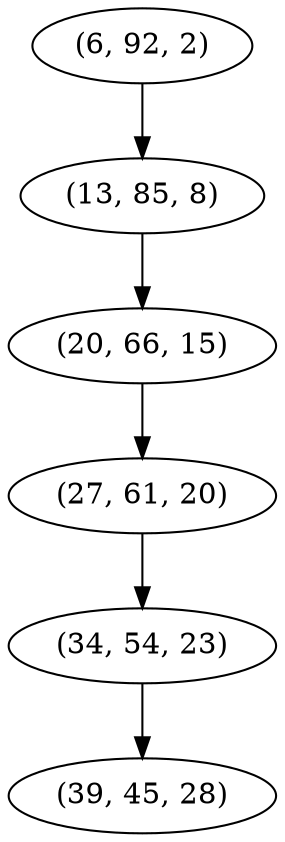 digraph tree {
    "(6, 92, 2)";
    "(13, 85, 8)";
    "(20, 66, 15)";
    "(27, 61, 20)";
    "(34, 54, 23)";
    "(39, 45, 28)";
    "(6, 92, 2)" -> "(13, 85, 8)";
    "(13, 85, 8)" -> "(20, 66, 15)";
    "(20, 66, 15)" -> "(27, 61, 20)";
    "(27, 61, 20)" -> "(34, 54, 23)";
    "(34, 54, 23)" -> "(39, 45, 28)";
}
